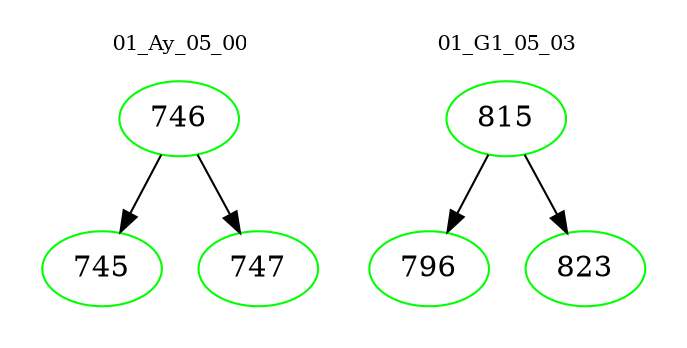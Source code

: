 digraph{
subgraph cluster_0 {
color = white
label = "01_Ay_05_00";
fontsize=10;
T0_746 [label="746", color="green"]
T0_746 -> T0_745 [color="black"]
T0_745 [label="745", color="green"]
T0_746 -> T0_747 [color="black"]
T0_747 [label="747", color="green"]
}
subgraph cluster_1 {
color = white
label = "01_G1_05_03";
fontsize=10;
T1_815 [label="815", color="green"]
T1_815 -> T1_796 [color="black"]
T1_796 [label="796", color="green"]
T1_815 -> T1_823 [color="black"]
T1_823 [label="823", color="green"]
}
}
